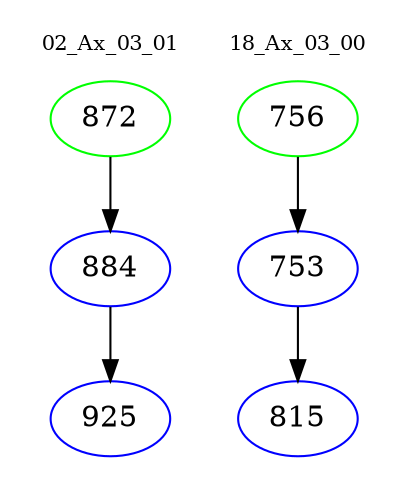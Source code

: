 digraph{
subgraph cluster_0 {
color = white
label = "02_Ax_03_01";
fontsize=10;
T0_872 [label="872", color="green"]
T0_872 -> T0_884 [color="black"]
T0_884 [label="884", color="blue"]
T0_884 -> T0_925 [color="black"]
T0_925 [label="925", color="blue"]
}
subgraph cluster_1 {
color = white
label = "18_Ax_03_00";
fontsize=10;
T1_756 [label="756", color="green"]
T1_756 -> T1_753 [color="black"]
T1_753 [label="753", color="blue"]
T1_753 -> T1_815 [color="black"]
T1_815 [label="815", color="blue"]
}
}
